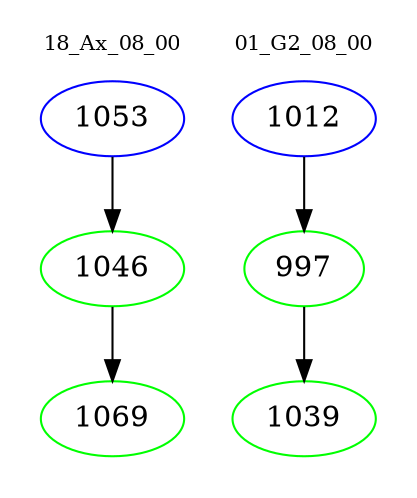 digraph{
subgraph cluster_0 {
color = white
label = "18_Ax_08_00";
fontsize=10;
T0_1053 [label="1053", color="blue"]
T0_1053 -> T0_1046 [color="black"]
T0_1046 [label="1046", color="green"]
T0_1046 -> T0_1069 [color="black"]
T0_1069 [label="1069", color="green"]
}
subgraph cluster_1 {
color = white
label = "01_G2_08_00";
fontsize=10;
T1_1012 [label="1012", color="blue"]
T1_1012 -> T1_997 [color="black"]
T1_997 [label="997", color="green"]
T1_997 -> T1_1039 [color="black"]
T1_1039 [label="1039", color="green"]
}
}
